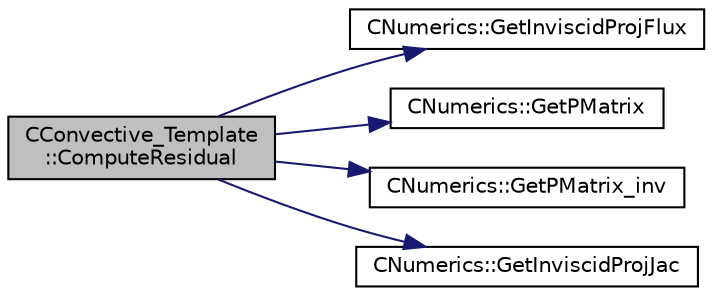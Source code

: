 digraph "CConvective_Template::ComputeResidual"
{
  edge [fontname="Helvetica",fontsize="10",labelfontname="Helvetica",labelfontsize="10"];
  node [fontname="Helvetica",fontsize="10",shape=record];
  rankdir="LR";
  Node6 [label="CConvective_Template\l::ComputeResidual",height=0.2,width=0.4,color="black", fillcolor="grey75", style="filled", fontcolor="black"];
  Node6 -> Node7 [color="midnightblue",fontsize="10",style="solid",fontname="Helvetica"];
  Node7 [label="CNumerics::GetInviscidProjFlux",height=0.2,width=0.4,color="black", fillcolor="white", style="filled",URL="$class_c_numerics.html#a1a9e44996dede2330af84349204dc312",tooltip="Compute the projected inviscid flux vector. "];
  Node6 -> Node8 [color="midnightblue",fontsize="10",style="solid",fontname="Helvetica"];
  Node8 [label="CNumerics::GetPMatrix",height=0.2,width=0.4,color="black", fillcolor="white", style="filled",URL="$class_c_numerics.html#a4c0be4ab3aa0dd899babe4c96d7a0c02",tooltip="Computation of the matrix P for a generic fluid model. "];
  Node6 -> Node9 [color="midnightblue",fontsize="10",style="solid",fontname="Helvetica"];
  Node9 [label="CNumerics::GetPMatrix_inv",height=0.2,width=0.4,color="black", fillcolor="white", style="filled",URL="$class_c_numerics.html#a04a93dceeb13c4738d6c9ce357575257",tooltip="Computation of the matrix P^{-1}, this matrix diagonalize the conservative Jacobians in the form $P^{..."];
  Node6 -> Node10 [color="midnightblue",fontsize="10",style="solid",fontname="Helvetica"];
  Node10 [label="CNumerics::GetInviscidProjJac",height=0.2,width=0.4,color="black", fillcolor="white", style="filled",URL="$class_c_numerics.html#ae0225b473263a9547a2445c423ba7dce",tooltip="Compute the projection of the inviscid Jacobian matrices. "];
}
